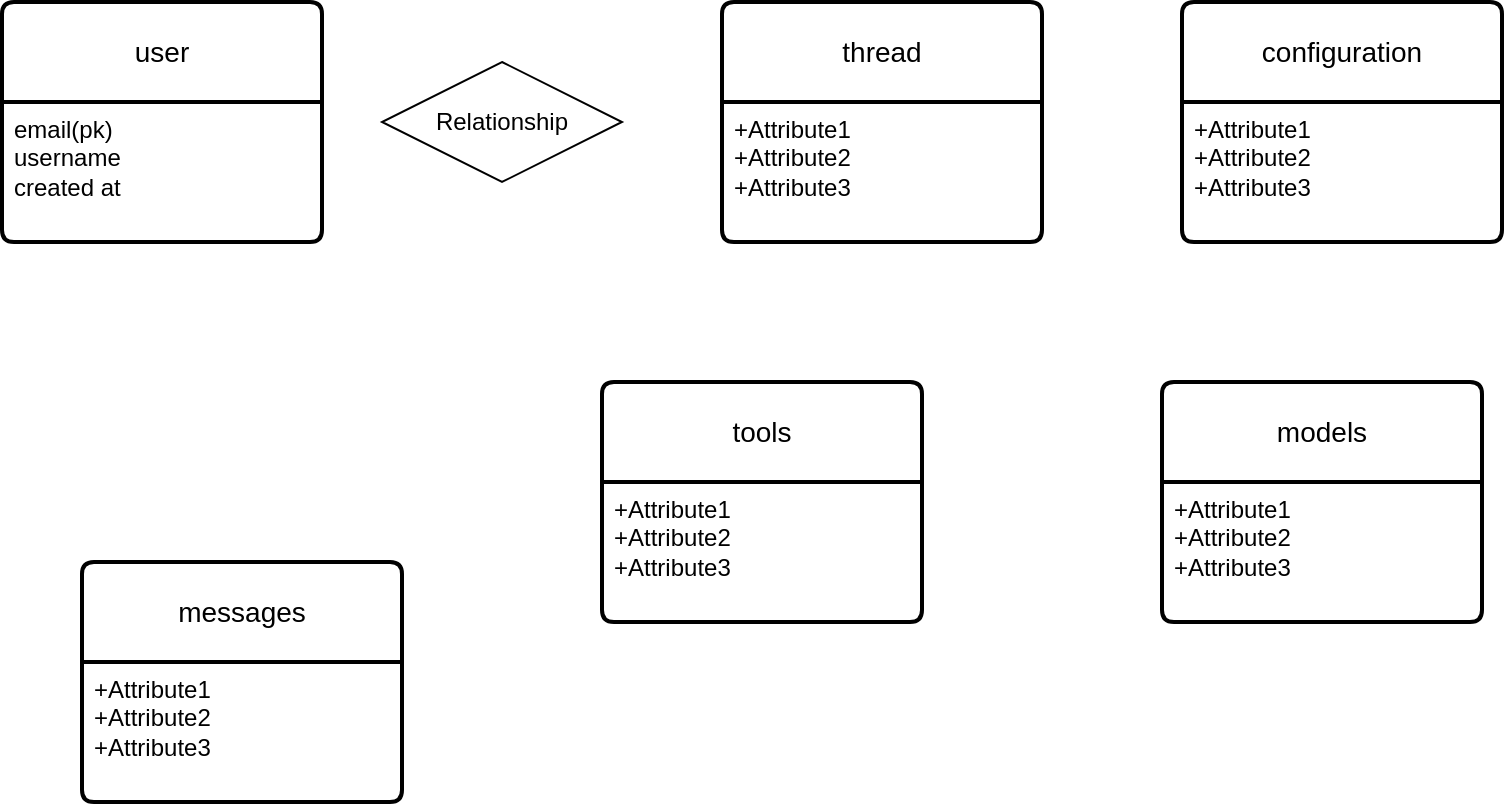 <mxfile version="24.8.4">
  <diagram id="R2lEEEUBdFMjLlhIrx00" name="Page-1">
    <mxGraphModel dx="977" dy="495" grid="1" gridSize="10" guides="1" tooltips="1" connect="1" arrows="1" fold="1" page="1" pageScale="1" pageWidth="850" pageHeight="1100" math="0" shadow="0" extFonts="Permanent Marker^https://fonts.googleapis.com/css?family=Permanent+Marker">
      <root>
        <mxCell id="0" />
        <mxCell id="1" parent="0" />
        <mxCell id="83NqLWWLR39pMpM_DpFt-15" value="user" style="swimlane;childLayout=stackLayout;horizontal=1;startSize=50;horizontalStack=0;rounded=1;fontSize=14;fontStyle=0;strokeWidth=2;resizeParent=0;resizeLast=1;shadow=0;dashed=0;align=center;arcSize=4;whiteSpace=wrap;html=1;" vertex="1" parent="1">
          <mxGeometry x="30" y="40" width="160" height="120" as="geometry">
            <mxRectangle x="100" y="200" width="80" height="50" as="alternateBounds" />
          </mxGeometry>
        </mxCell>
        <mxCell id="83NqLWWLR39pMpM_DpFt-16" value="email(pk)&lt;div&gt;username&lt;br&gt;created at&lt;/div&gt;" style="align=left;strokeColor=none;fillColor=none;spacingLeft=4;fontSize=12;verticalAlign=top;resizable=0;rotatable=0;part=1;html=1;" vertex="1" parent="83NqLWWLR39pMpM_DpFt-15">
          <mxGeometry y="50" width="160" height="70" as="geometry" />
        </mxCell>
        <mxCell id="83NqLWWLR39pMpM_DpFt-17" value="thread" style="swimlane;childLayout=stackLayout;horizontal=1;startSize=50;horizontalStack=0;rounded=1;fontSize=14;fontStyle=0;strokeWidth=2;resizeParent=0;resizeLast=1;shadow=0;dashed=0;align=center;arcSize=4;whiteSpace=wrap;html=1;" vertex="1" parent="1">
          <mxGeometry x="390" y="40" width="160" height="120" as="geometry" />
        </mxCell>
        <mxCell id="83NqLWWLR39pMpM_DpFt-18" value="+Attribute1&#xa;+Attribute2&#xa;+Attribute3" style="align=left;strokeColor=none;fillColor=none;spacingLeft=4;fontSize=12;verticalAlign=top;resizable=0;rotatable=0;part=1;html=1;" vertex="1" parent="83NqLWWLR39pMpM_DpFt-17">
          <mxGeometry y="50" width="160" height="70" as="geometry" />
        </mxCell>
        <mxCell id="83NqLWWLR39pMpM_DpFt-23" value="models" style="swimlane;childLayout=stackLayout;horizontal=1;startSize=50;horizontalStack=0;rounded=1;fontSize=14;fontStyle=0;strokeWidth=2;resizeParent=0;resizeLast=1;shadow=0;dashed=0;align=center;arcSize=4;whiteSpace=wrap;html=1;" vertex="1" parent="1">
          <mxGeometry x="610" y="230" width="160" height="120" as="geometry" />
        </mxCell>
        <mxCell id="83NqLWWLR39pMpM_DpFt-24" value="+Attribute1&#xa;+Attribute2&#xa;+Attribute3" style="align=left;strokeColor=none;fillColor=none;spacingLeft=4;fontSize=12;verticalAlign=top;resizable=0;rotatable=0;part=1;html=1;" vertex="1" parent="83NqLWWLR39pMpM_DpFt-23">
          <mxGeometry y="50" width="160" height="70" as="geometry" />
        </mxCell>
        <mxCell id="83NqLWWLR39pMpM_DpFt-25" value="configuration" style="swimlane;childLayout=stackLayout;horizontal=1;startSize=50;horizontalStack=0;rounded=1;fontSize=14;fontStyle=0;strokeWidth=2;resizeParent=0;resizeLast=1;shadow=0;dashed=0;align=center;arcSize=4;whiteSpace=wrap;html=1;" vertex="1" parent="1">
          <mxGeometry x="620" y="40" width="160" height="120" as="geometry" />
        </mxCell>
        <mxCell id="83NqLWWLR39pMpM_DpFt-26" value="+Attribute1&#xa;+Attribute2&#xa;+Attribute3" style="align=left;strokeColor=none;fillColor=none;spacingLeft=4;fontSize=12;verticalAlign=top;resizable=0;rotatable=0;part=1;html=1;" vertex="1" parent="83NqLWWLR39pMpM_DpFt-25">
          <mxGeometry y="50" width="160" height="70" as="geometry" />
        </mxCell>
        <mxCell id="83NqLWWLR39pMpM_DpFt-28" value="tools" style="swimlane;childLayout=stackLayout;horizontal=1;startSize=50;horizontalStack=0;rounded=1;fontSize=14;fontStyle=0;strokeWidth=2;resizeParent=0;resizeLast=1;shadow=0;dashed=0;align=center;arcSize=4;whiteSpace=wrap;html=1;" vertex="1" parent="1">
          <mxGeometry x="330" y="230" width="160" height="120" as="geometry" />
        </mxCell>
        <mxCell id="83NqLWWLR39pMpM_DpFt-29" value="+Attribute1&#xa;+Attribute2&#xa;+Attribute3" style="align=left;strokeColor=none;fillColor=none;spacingLeft=4;fontSize=12;verticalAlign=top;resizable=0;rotatable=0;part=1;html=1;" vertex="1" parent="83NqLWWLR39pMpM_DpFt-28">
          <mxGeometry y="50" width="160" height="70" as="geometry" />
        </mxCell>
        <mxCell id="83NqLWWLR39pMpM_DpFt-32" value="messages" style="swimlane;childLayout=stackLayout;horizontal=1;startSize=50;horizontalStack=0;rounded=1;fontSize=14;fontStyle=0;strokeWidth=2;resizeParent=0;resizeLast=1;shadow=0;dashed=0;align=center;arcSize=4;whiteSpace=wrap;html=1;" vertex="1" parent="1">
          <mxGeometry x="70" y="320" width="160" height="120" as="geometry" />
        </mxCell>
        <mxCell id="83NqLWWLR39pMpM_DpFt-33" value="+Attribute1&#xa;+Attribute2&#xa;+Attribute3" style="align=left;strokeColor=none;fillColor=none;spacingLeft=4;fontSize=12;verticalAlign=top;resizable=0;rotatable=0;part=1;html=1;" vertex="1" parent="83NqLWWLR39pMpM_DpFt-32">
          <mxGeometry y="50" width="160" height="70" as="geometry" />
        </mxCell>
        <mxCell id="83NqLWWLR39pMpM_DpFt-35" value="Relationship" style="shape=rhombus;perimeter=rhombusPerimeter;whiteSpace=wrap;html=1;align=center;" vertex="1" parent="1">
          <mxGeometry x="220" y="70" width="120" height="60" as="geometry" />
        </mxCell>
      </root>
    </mxGraphModel>
  </diagram>
</mxfile>

